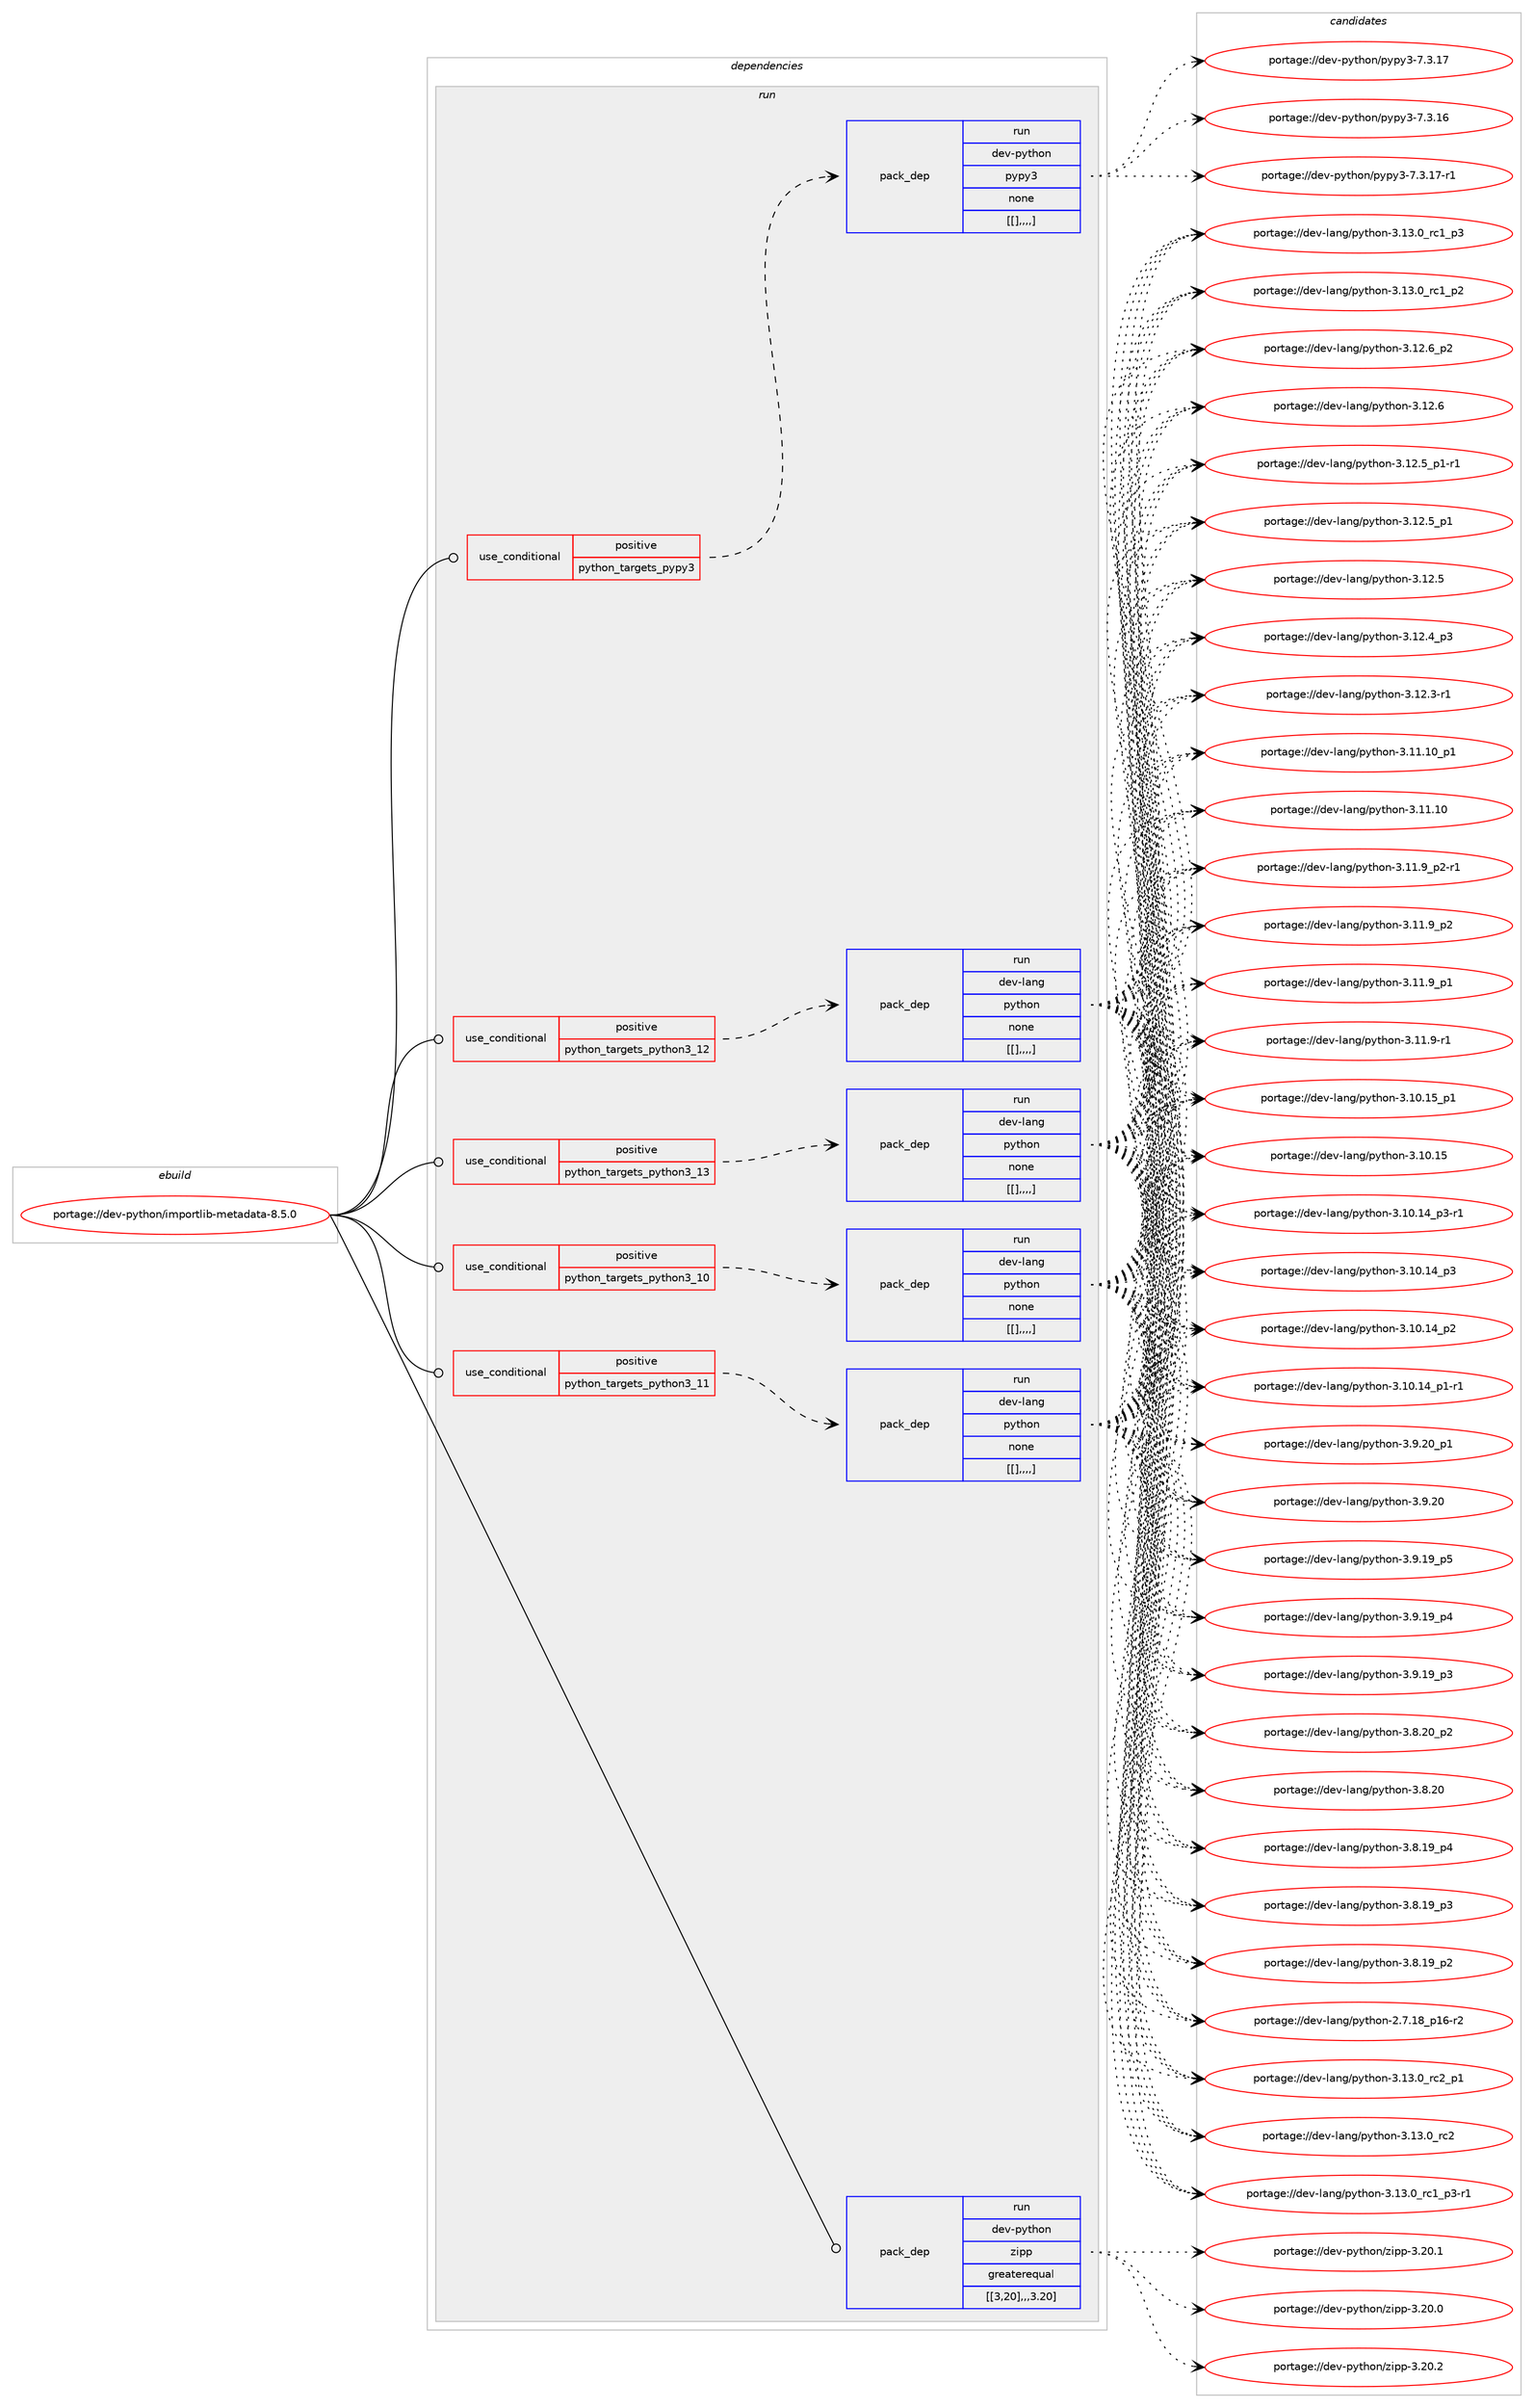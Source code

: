 digraph prolog {

# *************
# Graph options
# *************

newrank=true;
concentrate=true;
compound=true;
graph [rankdir=LR,fontname=Helvetica,fontsize=10,ranksep=1.5];#, ranksep=2.5, nodesep=0.2];
edge  [arrowhead=vee];
node  [fontname=Helvetica,fontsize=10];

# **********
# The ebuild
# **********

subgraph cluster_leftcol {
color=gray;
label=<<i>ebuild</i>>;
id [label="portage://dev-python/importlib-metadata-8.5.0", color=red, width=4, href="../dev-python/importlib-metadata-8.5.0.svg"];
}

# ****************
# The dependencies
# ****************

subgraph cluster_midcol {
color=gray;
label=<<i>dependencies</i>>;
subgraph cluster_compile {
fillcolor="#eeeeee";
style=filled;
label=<<i>compile</i>>;
}
subgraph cluster_compileandrun {
fillcolor="#eeeeee";
style=filled;
label=<<i>compile and run</i>>;
}
subgraph cluster_run {
fillcolor="#eeeeee";
style=filled;
label=<<i>run</i>>;
subgraph cond34720 {
dependency149989 [label=<<TABLE BORDER="0" CELLBORDER="1" CELLSPACING="0" CELLPADDING="4"><TR><TD ROWSPAN="3" CELLPADDING="10">use_conditional</TD></TR><TR><TD>positive</TD></TR><TR><TD>python_targets_pypy3</TD></TR></TABLE>>, shape=none, color=red];
subgraph pack114055 {
dependency149990 [label=<<TABLE BORDER="0" CELLBORDER="1" CELLSPACING="0" CELLPADDING="4" WIDTH="220"><TR><TD ROWSPAN="6" CELLPADDING="30">pack_dep</TD></TR><TR><TD WIDTH="110">run</TD></TR><TR><TD>dev-python</TD></TR><TR><TD>pypy3</TD></TR><TR><TD>none</TD></TR><TR><TD>[[],,,,]</TD></TR></TABLE>>, shape=none, color=blue];
}
dependency149989:e -> dependency149990:w [weight=20,style="dashed",arrowhead="vee"];
}
id:e -> dependency149989:w [weight=20,style="solid",arrowhead="odot"];
subgraph cond34721 {
dependency149991 [label=<<TABLE BORDER="0" CELLBORDER="1" CELLSPACING="0" CELLPADDING="4"><TR><TD ROWSPAN="3" CELLPADDING="10">use_conditional</TD></TR><TR><TD>positive</TD></TR><TR><TD>python_targets_python3_10</TD></TR></TABLE>>, shape=none, color=red];
subgraph pack114056 {
dependency149992 [label=<<TABLE BORDER="0" CELLBORDER="1" CELLSPACING="0" CELLPADDING="4" WIDTH="220"><TR><TD ROWSPAN="6" CELLPADDING="30">pack_dep</TD></TR><TR><TD WIDTH="110">run</TD></TR><TR><TD>dev-lang</TD></TR><TR><TD>python</TD></TR><TR><TD>none</TD></TR><TR><TD>[[],,,,]</TD></TR></TABLE>>, shape=none, color=blue];
}
dependency149991:e -> dependency149992:w [weight=20,style="dashed",arrowhead="vee"];
}
id:e -> dependency149991:w [weight=20,style="solid",arrowhead="odot"];
subgraph cond34722 {
dependency149993 [label=<<TABLE BORDER="0" CELLBORDER="1" CELLSPACING="0" CELLPADDING="4"><TR><TD ROWSPAN="3" CELLPADDING="10">use_conditional</TD></TR><TR><TD>positive</TD></TR><TR><TD>python_targets_python3_11</TD></TR></TABLE>>, shape=none, color=red];
subgraph pack114057 {
dependency149994 [label=<<TABLE BORDER="0" CELLBORDER="1" CELLSPACING="0" CELLPADDING="4" WIDTH="220"><TR><TD ROWSPAN="6" CELLPADDING="30">pack_dep</TD></TR><TR><TD WIDTH="110">run</TD></TR><TR><TD>dev-lang</TD></TR><TR><TD>python</TD></TR><TR><TD>none</TD></TR><TR><TD>[[],,,,]</TD></TR></TABLE>>, shape=none, color=blue];
}
dependency149993:e -> dependency149994:w [weight=20,style="dashed",arrowhead="vee"];
}
id:e -> dependency149993:w [weight=20,style="solid",arrowhead="odot"];
subgraph cond34723 {
dependency149995 [label=<<TABLE BORDER="0" CELLBORDER="1" CELLSPACING="0" CELLPADDING="4"><TR><TD ROWSPAN="3" CELLPADDING="10">use_conditional</TD></TR><TR><TD>positive</TD></TR><TR><TD>python_targets_python3_12</TD></TR></TABLE>>, shape=none, color=red];
subgraph pack114058 {
dependency149996 [label=<<TABLE BORDER="0" CELLBORDER="1" CELLSPACING="0" CELLPADDING="4" WIDTH="220"><TR><TD ROWSPAN="6" CELLPADDING="30">pack_dep</TD></TR><TR><TD WIDTH="110">run</TD></TR><TR><TD>dev-lang</TD></TR><TR><TD>python</TD></TR><TR><TD>none</TD></TR><TR><TD>[[],,,,]</TD></TR></TABLE>>, shape=none, color=blue];
}
dependency149995:e -> dependency149996:w [weight=20,style="dashed",arrowhead="vee"];
}
id:e -> dependency149995:w [weight=20,style="solid",arrowhead="odot"];
subgraph cond34724 {
dependency149997 [label=<<TABLE BORDER="0" CELLBORDER="1" CELLSPACING="0" CELLPADDING="4"><TR><TD ROWSPAN="3" CELLPADDING="10">use_conditional</TD></TR><TR><TD>positive</TD></TR><TR><TD>python_targets_python3_13</TD></TR></TABLE>>, shape=none, color=red];
subgraph pack114059 {
dependency149998 [label=<<TABLE BORDER="0" CELLBORDER="1" CELLSPACING="0" CELLPADDING="4" WIDTH="220"><TR><TD ROWSPAN="6" CELLPADDING="30">pack_dep</TD></TR><TR><TD WIDTH="110">run</TD></TR><TR><TD>dev-lang</TD></TR><TR><TD>python</TD></TR><TR><TD>none</TD></TR><TR><TD>[[],,,,]</TD></TR></TABLE>>, shape=none, color=blue];
}
dependency149997:e -> dependency149998:w [weight=20,style="dashed",arrowhead="vee"];
}
id:e -> dependency149997:w [weight=20,style="solid",arrowhead="odot"];
subgraph pack114060 {
dependency149999 [label=<<TABLE BORDER="0" CELLBORDER="1" CELLSPACING="0" CELLPADDING="4" WIDTH="220"><TR><TD ROWSPAN="6" CELLPADDING="30">pack_dep</TD></TR><TR><TD WIDTH="110">run</TD></TR><TR><TD>dev-python</TD></TR><TR><TD>zipp</TD></TR><TR><TD>greaterequal</TD></TR><TR><TD>[[3,20],,,3.20]</TD></TR></TABLE>>, shape=none, color=blue];
}
id:e -> dependency149999:w [weight=20,style="solid",arrowhead="odot"];
}
}

# **************
# The candidates
# **************

subgraph cluster_choices {
rank=same;
color=gray;
label=<<i>candidates</i>>;

subgraph choice114055 {
color=black;
nodesep=1;
choice100101118451121211161041111104711212111212151455546514649554511449 [label="portage://dev-python/pypy3-7.3.17-r1", color=red, width=4,href="../dev-python/pypy3-7.3.17-r1.svg"];
choice10010111845112121116104111110471121211121215145554651464955 [label="portage://dev-python/pypy3-7.3.17", color=red, width=4,href="../dev-python/pypy3-7.3.17.svg"];
choice10010111845112121116104111110471121211121215145554651464954 [label="portage://dev-python/pypy3-7.3.16", color=red, width=4,href="../dev-python/pypy3-7.3.16.svg"];
dependency149990:e -> choice100101118451121211161041111104711212111212151455546514649554511449:w [style=dotted,weight="100"];
dependency149990:e -> choice10010111845112121116104111110471121211121215145554651464955:w [style=dotted,weight="100"];
dependency149990:e -> choice10010111845112121116104111110471121211121215145554651464954:w [style=dotted,weight="100"];
}
subgraph choice114056 {
color=black;
nodesep=1;
choice100101118451089711010347112121116104111110455146495146489511499509511249 [label="portage://dev-lang/python-3.13.0_rc2_p1", color=red, width=4,href="../dev-lang/python-3.13.0_rc2_p1.svg"];
choice10010111845108971101034711212111610411111045514649514648951149950 [label="portage://dev-lang/python-3.13.0_rc2", color=red, width=4,href="../dev-lang/python-3.13.0_rc2.svg"];
choice1001011184510897110103471121211161041111104551464951464895114994995112514511449 [label="portage://dev-lang/python-3.13.0_rc1_p3-r1", color=red, width=4,href="../dev-lang/python-3.13.0_rc1_p3-r1.svg"];
choice100101118451089711010347112121116104111110455146495146489511499499511251 [label="portage://dev-lang/python-3.13.0_rc1_p3", color=red, width=4,href="../dev-lang/python-3.13.0_rc1_p3.svg"];
choice100101118451089711010347112121116104111110455146495146489511499499511250 [label="portage://dev-lang/python-3.13.0_rc1_p2", color=red, width=4,href="../dev-lang/python-3.13.0_rc1_p2.svg"];
choice100101118451089711010347112121116104111110455146495046549511250 [label="portage://dev-lang/python-3.12.6_p2", color=red, width=4,href="../dev-lang/python-3.12.6_p2.svg"];
choice10010111845108971101034711212111610411111045514649504654 [label="portage://dev-lang/python-3.12.6", color=red, width=4,href="../dev-lang/python-3.12.6.svg"];
choice1001011184510897110103471121211161041111104551464950465395112494511449 [label="portage://dev-lang/python-3.12.5_p1-r1", color=red, width=4,href="../dev-lang/python-3.12.5_p1-r1.svg"];
choice100101118451089711010347112121116104111110455146495046539511249 [label="portage://dev-lang/python-3.12.5_p1", color=red, width=4,href="../dev-lang/python-3.12.5_p1.svg"];
choice10010111845108971101034711212111610411111045514649504653 [label="portage://dev-lang/python-3.12.5", color=red, width=4,href="../dev-lang/python-3.12.5.svg"];
choice100101118451089711010347112121116104111110455146495046529511251 [label="portage://dev-lang/python-3.12.4_p3", color=red, width=4,href="../dev-lang/python-3.12.4_p3.svg"];
choice100101118451089711010347112121116104111110455146495046514511449 [label="portage://dev-lang/python-3.12.3-r1", color=red, width=4,href="../dev-lang/python-3.12.3-r1.svg"];
choice10010111845108971101034711212111610411111045514649494649489511249 [label="portage://dev-lang/python-3.11.10_p1", color=red, width=4,href="../dev-lang/python-3.11.10_p1.svg"];
choice1001011184510897110103471121211161041111104551464949464948 [label="portage://dev-lang/python-3.11.10", color=red, width=4,href="../dev-lang/python-3.11.10.svg"];
choice1001011184510897110103471121211161041111104551464949465795112504511449 [label="portage://dev-lang/python-3.11.9_p2-r1", color=red, width=4,href="../dev-lang/python-3.11.9_p2-r1.svg"];
choice100101118451089711010347112121116104111110455146494946579511250 [label="portage://dev-lang/python-3.11.9_p2", color=red, width=4,href="../dev-lang/python-3.11.9_p2.svg"];
choice100101118451089711010347112121116104111110455146494946579511249 [label="portage://dev-lang/python-3.11.9_p1", color=red, width=4,href="../dev-lang/python-3.11.9_p1.svg"];
choice100101118451089711010347112121116104111110455146494946574511449 [label="portage://dev-lang/python-3.11.9-r1", color=red, width=4,href="../dev-lang/python-3.11.9-r1.svg"];
choice10010111845108971101034711212111610411111045514649484649539511249 [label="portage://dev-lang/python-3.10.15_p1", color=red, width=4,href="../dev-lang/python-3.10.15_p1.svg"];
choice1001011184510897110103471121211161041111104551464948464953 [label="portage://dev-lang/python-3.10.15", color=red, width=4,href="../dev-lang/python-3.10.15.svg"];
choice100101118451089711010347112121116104111110455146494846495295112514511449 [label="portage://dev-lang/python-3.10.14_p3-r1", color=red, width=4,href="../dev-lang/python-3.10.14_p3-r1.svg"];
choice10010111845108971101034711212111610411111045514649484649529511251 [label="portage://dev-lang/python-3.10.14_p3", color=red, width=4,href="../dev-lang/python-3.10.14_p3.svg"];
choice10010111845108971101034711212111610411111045514649484649529511250 [label="portage://dev-lang/python-3.10.14_p2", color=red, width=4,href="../dev-lang/python-3.10.14_p2.svg"];
choice100101118451089711010347112121116104111110455146494846495295112494511449 [label="portage://dev-lang/python-3.10.14_p1-r1", color=red, width=4,href="../dev-lang/python-3.10.14_p1-r1.svg"];
choice100101118451089711010347112121116104111110455146574650489511249 [label="portage://dev-lang/python-3.9.20_p1", color=red, width=4,href="../dev-lang/python-3.9.20_p1.svg"];
choice10010111845108971101034711212111610411111045514657465048 [label="portage://dev-lang/python-3.9.20", color=red, width=4,href="../dev-lang/python-3.9.20.svg"];
choice100101118451089711010347112121116104111110455146574649579511253 [label="portage://dev-lang/python-3.9.19_p5", color=red, width=4,href="../dev-lang/python-3.9.19_p5.svg"];
choice100101118451089711010347112121116104111110455146574649579511252 [label="portage://dev-lang/python-3.9.19_p4", color=red, width=4,href="../dev-lang/python-3.9.19_p4.svg"];
choice100101118451089711010347112121116104111110455146574649579511251 [label="portage://dev-lang/python-3.9.19_p3", color=red, width=4,href="../dev-lang/python-3.9.19_p3.svg"];
choice100101118451089711010347112121116104111110455146564650489511250 [label="portage://dev-lang/python-3.8.20_p2", color=red, width=4,href="../dev-lang/python-3.8.20_p2.svg"];
choice10010111845108971101034711212111610411111045514656465048 [label="portage://dev-lang/python-3.8.20", color=red, width=4,href="../dev-lang/python-3.8.20.svg"];
choice100101118451089711010347112121116104111110455146564649579511252 [label="portage://dev-lang/python-3.8.19_p4", color=red, width=4,href="../dev-lang/python-3.8.19_p4.svg"];
choice100101118451089711010347112121116104111110455146564649579511251 [label="portage://dev-lang/python-3.8.19_p3", color=red, width=4,href="../dev-lang/python-3.8.19_p3.svg"];
choice100101118451089711010347112121116104111110455146564649579511250 [label="portage://dev-lang/python-3.8.19_p2", color=red, width=4,href="../dev-lang/python-3.8.19_p2.svg"];
choice100101118451089711010347112121116104111110455046554649569511249544511450 [label="portage://dev-lang/python-2.7.18_p16-r2", color=red, width=4,href="../dev-lang/python-2.7.18_p16-r2.svg"];
dependency149992:e -> choice100101118451089711010347112121116104111110455146495146489511499509511249:w [style=dotted,weight="100"];
dependency149992:e -> choice10010111845108971101034711212111610411111045514649514648951149950:w [style=dotted,weight="100"];
dependency149992:e -> choice1001011184510897110103471121211161041111104551464951464895114994995112514511449:w [style=dotted,weight="100"];
dependency149992:e -> choice100101118451089711010347112121116104111110455146495146489511499499511251:w [style=dotted,weight="100"];
dependency149992:e -> choice100101118451089711010347112121116104111110455146495146489511499499511250:w [style=dotted,weight="100"];
dependency149992:e -> choice100101118451089711010347112121116104111110455146495046549511250:w [style=dotted,weight="100"];
dependency149992:e -> choice10010111845108971101034711212111610411111045514649504654:w [style=dotted,weight="100"];
dependency149992:e -> choice1001011184510897110103471121211161041111104551464950465395112494511449:w [style=dotted,weight="100"];
dependency149992:e -> choice100101118451089711010347112121116104111110455146495046539511249:w [style=dotted,weight="100"];
dependency149992:e -> choice10010111845108971101034711212111610411111045514649504653:w [style=dotted,weight="100"];
dependency149992:e -> choice100101118451089711010347112121116104111110455146495046529511251:w [style=dotted,weight="100"];
dependency149992:e -> choice100101118451089711010347112121116104111110455146495046514511449:w [style=dotted,weight="100"];
dependency149992:e -> choice10010111845108971101034711212111610411111045514649494649489511249:w [style=dotted,weight="100"];
dependency149992:e -> choice1001011184510897110103471121211161041111104551464949464948:w [style=dotted,weight="100"];
dependency149992:e -> choice1001011184510897110103471121211161041111104551464949465795112504511449:w [style=dotted,weight="100"];
dependency149992:e -> choice100101118451089711010347112121116104111110455146494946579511250:w [style=dotted,weight="100"];
dependency149992:e -> choice100101118451089711010347112121116104111110455146494946579511249:w [style=dotted,weight="100"];
dependency149992:e -> choice100101118451089711010347112121116104111110455146494946574511449:w [style=dotted,weight="100"];
dependency149992:e -> choice10010111845108971101034711212111610411111045514649484649539511249:w [style=dotted,weight="100"];
dependency149992:e -> choice1001011184510897110103471121211161041111104551464948464953:w [style=dotted,weight="100"];
dependency149992:e -> choice100101118451089711010347112121116104111110455146494846495295112514511449:w [style=dotted,weight="100"];
dependency149992:e -> choice10010111845108971101034711212111610411111045514649484649529511251:w [style=dotted,weight="100"];
dependency149992:e -> choice10010111845108971101034711212111610411111045514649484649529511250:w [style=dotted,weight="100"];
dependency149992:e -> choice100101118451089711010347112121116104111110455146494846495295112494511449:w [style=dotted,weight="100"];
dependency149992:e -> choice100101118451089711010347112121116104111110455146574650489511249:w [style=dotted,weight="100"];
dependency149992:e -> choice10010111845108971101034711212111610411111045514657465048:w [style=dotted,weight="100"];
dependency149992:e -> choice100101118451089711010347112121116104111110455146574649579511253:w [style=dotted,weight="100"];
dependency149992:e -> choice100101118451089711010347112121116104111110455146574649579511252:w [style=dotted,weight="100"];
dependency149992:e -> choice100101118451089711010347112121116104111110455146574649579511251:w [style=dotted,weight="100"];
dependency149992:e -> choice100101118451089711010347112121116104111110455146564650489511250:w [style=dotted,weight="100"];
dependency149992:e -> choice10010111845108971101034711212111610411111045514656465048:w [style=dotted,weight="100"];
dependency149992:e -> choice100101118451089711010347112121116104111110455146564649579511252:w [style=dotted,weight="100"];
dependency149992:e -> choice100101118451089711010347112121116104111110455146564649579511251:w [style=dotted,weight="100"];
dependency149992:e -> choice100101118451089711010347112121116104111110455146564649579511250:w [style=dotted,weight="100"];
dependency149992:e -> choice100101118451089711010347112121116104111110455046554649569511249544511450:w [style=dotted,weight="100"];
}
subgraph choice114057 {
color=black;
nodesep=1;
choice100101118451089711010347112121116104111110455146495146489511499509511249 [label="portage://dev-lang/python-3.13.0_rc2_p1", color=red, width=4,href="../dev-lang/python-3.13.0_rc2_p1.svg"];
choice10010111845108971101034711212111610411111045514649514648951149950 [label="portage://dev-lang/python-3.13.0_rc2", color=red, width=4,href="../dev-lang/python-3.13.0_rc2.svg"];
choice1001011184510897110103471121211161041111104551464951464895114994995112514511449 [label="portage://dev-lang/python-3.13.0_rc1_p3-r1", color=red, width=4,href="../dev-lang/python-3.13.0_rc1_p3-r1.svg"];
choice100101118451089711010347112121116104111110455146495146489511499499511251 [label="portage://dev-lang/python-3.13.0_rc1_p3", color=red, width=4,href="../dev-lang/python-3.13.0_rc1_p3.svg"];
choice100101118451089711010347112121116104111110455146495146489511499499511250 [label="portage://dev-lang/python-3.13.0_rc1_p2", color=red, width=4,href="../dev-lang/python-3.13.0_rc1_p2.svg"];
choice100101118451089711010347112121116104111110455146495046549511250 [label="portage://dev-lang/python-3.12.6_p2", color=red, width=4,href="../dev-lang/python-3.12.6_p2.svg"];
choice10010111845108971101034711212111610411111045514649504654 [label="portage://dev-lang/python-3.12.6", color=red, width=4,href="../dev-lang/python-3.12.6.svg"];
choice1001011184510897110103471121211161041111104551464950465395112494511449 [label="portage://dev-lang/python-3.12.5_p1-r1", color=red, width=4,href="../dev-lang/python-3.12.5_p1-r1.svg"];
choice100101118451089711010347112121116104111110455146495046539511249 [label="portage://dev-lang/python-3.12.5_p1", color=red, width=4,href="../dev-lang/python-3.12.5_p1.svg"];
choice10010111845108971101034711212111610411111045514649504653 [label="portage://dev-lang/python-3.12.5", color=red, width=4,href="../dev-lang/python-3.12.5.svg"];
choice100101118451089711010347112121116104111110455146495046529511251 [label="portage://dev-lang/python-3.12.4_p3", color=red, width=4,href="../dev-lang/python-3.12.4_p3.svg"];
choice100101118451089711010347112121116104111110455146495046514511449 [label="portage://dev-lang/python-3.12.3-r1", color=red, width=4,href="../dev-lang/python-3.12.3-r1.svg"];
choice10010111845108971101034711212111610411111045514649494649489511249 [label="portage://dev-lang/python-3.11.10_p1", color=red, width=4,href="../dev-lang/python-3.11.10_p1.svg"];
choice1001011184510897110103471121211161041111104551464949464948 [label="portage://dev-lang/python-3.11.10", color=red, width=4,href="../dev-lang/python-3.11.10.svg"];
choice1001011184510897110103471121211161041111104551464949465795112504511449 [label="portage://dev-lang/python-3.11.9_p2-r1", color=red, width=4,href="../dev-lang/python-3.11.9_p2-r1.svg"];
choice100101118451089711010347112121116104111110455146494946579511250 [label="portage://dev-lang/python-3.11.9_p2", color=red, width=4,href="../dev-lang/python-3.11.9_p2.svg"];
choice100101118451089711010347112121116104111110455146494946579511249 [label="portage://dev-lang/python-3.11.9_p1", color=red, width=4,href="../dev-lang/python-3.11.9_p1.svg"];
choice100101118451089711010347112121116104111110455146494946574511449 [label="portage://dev-lang/python-3.11.9-r1", color=red, width=4,href="../dev-lang/python-3.11.9-r1.svg"];
choice10010111845108971101034711212111610411111045514649484649539511249 [label="portage://dev-lang/python-3.10.15_p1", color=red, width=4,href="../dev-lang/python-3.10.15_p1.svg"];
choice1001011184510897110103471121211161041111104551464948464953 [label="portage://dev-lang/python-3.10.15", color=red, width=4,href="../dev-lang/python-3.10.15.svg"];
choice100101118451089711010347112121116104111110455146494846495295112514511449 [label="portage://dev-lang/python-3.10.14_p3-r1", color=red, width=4,href="../dev-lang/python-3.10.14_p3-r1.svg"];
choice10010111845108971101034711212111610411111045514649484649529511251 [label="portage://dev-lang/python-3.10.14_p3", color=red, width=4,href="../dev-lang/python-3.10.14_p3.svg"];
choice10010111845108971101034711212111610411111045514649484649529511250 [label="portage://dev-lang/python-3.10.14_p2", color=red, width=4,href="../dev-lang/python-3.10.14_p2.svg"];
choice100101118451089711010347112121116104111110455146494846495295112494511449 [label="portage://dev-lang/python-3.10.14_p1-r1", color=red, width=4,href="../dev-lang/python-3.10.14_p1-r1.svg"];
choice100101118451089711010347112121116104111110455146574650489511249 [label="portage://dev-lang/python-3.9.20_p1", color=red, width=4,href="../dev-lang/python-3.9.20_p1.svg"];
choice10010111845108971101034711212111610411111045514657465048 [label="portage://dev-lang/python-3.9.20", color=red, width=4,href="../dev-lang/python-3.9.20.svg"];
choice100101118451089711010347112121116104111110455146574649579511253 [label="portage://dev-lang/python-3.9.19_p5", color=red, width=4,href="../dev-lang/python-3.9.19_p5.svg"];
choice100101118451089711010347112121116104111110455146574649579511252 [label="portage://dev-lang/python-3.9.19_p4", color=red, width=4,href="../dev-lang/python-3.9.19_p4.svg"];
choice100101118451089711010347112121116104111110455146574649579511251 [label="portage://dev-lang/python-3.9.19_p3", color=red, width=4,href="../dev-lang/python-3.9.19_p3.svg"];
choice100101118451089711010347112121116104111110455146564650489511250 [label="portage://dev-lang/python-3.8.20_p2", color=red, width=4,href="../dev-lang/python-3.8.20_p2.svg"];
choice10010111845108971101034711212111610411111045514656465048 [label="portage://dev-lang/python-3.8.20", color=red, width=4,href="../dev-lang/python-3.8.20.svg"];
choice100101118451089711010347112121116104111110455146564649579511252 [label="portage://dev-lang/python-3.8.19_p4", color=red, width=4,href="../dev-lang/python-3.8.19_p4.svg"];
choice100101118451089711010347112121116104111110455146564649579511251 [label="portage://dev-lang/python-3.8.19_p3", color=red, width=4,href="../dev-lang/python-3.8.19_p3.svg"];
choice100101118451089711010347112121116104111110455146564649579511250 [label="portage://dev-lang/python-3.8.19_p2", color=red, width=4,href="../dev-lang/python-3.8.19_p2.svg"];
choice100101118451089711010347112121116104111110455046554649569511249544511450 [label="portage://dev-lang/python-2.7.18_p16-r2", color=red, width=4,href="../dev-lang/python-2.7.18_p16-r2.svg"];
dependency149994:e -> choice100101118451089711010347112121116104111110455146495146489511499509511249:w [style=dotted,weight="100"];
dependency149994:e -> choice10010111845108971101034711212111610411111045514649514648951149950:w [style=dotted,weight="100"];
dependency149994:e -> choice1001011184510897110103471121211161041111104551464951464895114994995112514511449:w [style=dotted,weight="100"];
dependency149994:e -> choice100101118451089711010347112121116104111110455146495146489511499499511251:w [style=dotted,weight="100"];
dependency149994:e -> choice100101118451089711010347112121116104111110455146495146489511499499511250:w [style=dotted,weight="100"];
dependency149994:e -> choice100101118451089711010347112121116104111110455146495046549511250:w [style=dotted,weight="100"];
dependency149994:e -> choice10010111845108971101034711212111610411111045514649504654:w [style=dotted,weight="100"];
dependency149994:e -> choice1001011184510897110103471121211161041111104551464950465395112494511449:w [style=dotted,weight="100"];
dependency149994:e -> choice100101118451089711010347112121116104111110455146495046539511249:w [style=dotted,weight="100"];
dependency149994:e -> choice10010111845108971101034711212111610411111045514649504653:w [style=dotted,weight="100"];
dependency149994:e -> choice100101118451089711010347112121116104111110455146495046529511251:w [style=dotted,weight="100"];
dependency149994:e -> choice100101118451089711010347112121116104111110455146495046514511449:w [style=dotted,weight="100"];
dependency149994:e -> choice10010111845108971101034711212111610411111045514649494649489511249:w [style=dotted,weight="100"];
dependency149994:e -> choice1001011184510897110103471121211161041111104551464949464948:w [style=dotted,weight="100"];
dependency149994:e -> choice1001011184510897110103471121211161041111104551464949465795112504511449:w [style=dotted,weight="100"];
dependency149994:e -> choice100101118451089711010347112121116104111110455146494946579511250:w [style=dotted,weight="100"];
dependency149994:e -> choice100101118451089711010347112121116104111110455146494946579511249:w [style=dotted,weight="100"];
dependency149994:e -> choice100101118451089711010347112121116104111110455146494946574511449:w [style=dotted,weight="100"];
dependency149994:e -> choice10010111845108971101034711212111610411111045514649484649539511249:w [style=dotted,weight="100"];
dependency149994:e -> choice1001011184510897110103471121211161041111104551464948464953:w [style=dotted,weight="100"];
dependency149994:e -> choice100101118451089711010347112121116104111110455146494846495295112514511449:w [style=dotted,weight="100"];
dependency149994:e -> choice10010111845108971101034711212111610411111045514649484649529511251:w [style=dotted,weight="100"];
dependency149994:e -> choice10010111845108971101034711212111610411111045514649484649529511250:w [style=dotted,weight="100"];
dependency149994:e -> choice100101118451089711010347112121116104111110455146494846495295112494511449:w [style=dotted,weight="100"];
dependency149994:e -> choice100101118451089711010347112121116104111110455146574650489511249:w [style=dotted,weight="100"];
dependency149994:e -> choice10010111845108971101034711212111610411111045514657465048:w [style=dotted,weight="100"];
dependency149994:e -> choice100101118451089711010347112121116104111110455146574649579511253:w [style=dotted,weight="100"];
dependency149994:e -> choice100101118451089711010347112121116104111110455146574649579511252:w [style=dotted,weight="100"];
dependency149994:e -> choice100101118451089711010347112121116104111110455146574649579511251:w [style=dotted,weight="100"];
dependency149994:e -> choice100101118451089711010347112121116104111110455146564650489511250:w [style=dotted,weight="100"];
dependency149994:e -> choice10010111845108971101034711212111610411111045514656465048:w [style=dotted,weight="100"];
dependency149994:e -> choice100101118451089711010347112121116104111110455146564649579511252:w [style=dotted,weight="100"];
dependency149994:e -> choice100101118451089711010347112121116104111110455146564649579511251:w [style=dotted,weight="100"];
dependency149994:e -> choice100101118451089711010347112121116104111110455146564649579511250:w [style=dotted,weight="100"];
dependency149994:e -> choice100101118451089711010347112121116104111110455046554649569511249544511450:w [style=dotted,weight="100"];
}
subgraph choice114058 {
color=black;
nodesep=1;
choice100101118451089711010347112121116104111110455146495146489511499509511249 [label="portage://dev-lang/python-3.13.0_rc2_p1", color=red, width=4,href="../dev-lang/python-3.13.0_rc2_p1.svg"];
choice10010111845108971101034711212111610411111045514649514648951149950 [label="portage://dev-lang/python-3.13.0_rc2", color=red, width=4,href="../dev-lang/python-3.13.0_rc2.svg"];
choice1001011184510897110103471121211161041111104551464951464895114994995112514511449 [label="portage://dev-lang/python-3.13.0_rc1_p3-r1", color=red, width=4,href="../dev-lang/python-3.13.0_rc1_p3-r1.svg"];
choice100101118451089711010347112121116104111110455146495146489511499499511251 [label="portage://dev-lang/python-3.13.0_rc1_p3", color=red, width=4,href="../dev-lang/python-3.13.0_rc1_p3.svg"];
choice100101118451089711010347112121116104111110455146495146489511499499511250 [label="portage://dev-lang/python-3.13.0_rc1_p2", color=red, width=4,href="../dev-lang/python-3.13.0_rc1_p2.svg"];
choice100101118451089711010347112121116104111110455146495046549511250 [label="portage://dev-lang/python-3.12.6_p2", color=red, width=4,href="../dev-lang/python-3.12.6_p2.svg"];
choice10010111845108971101034711212111610411111045514649504654 [label="portage://dev-lang/python-3.12.6", color=red, width=4,href="../dev-lang/python-3.12.6.svg"];
choice1001011184510897110103471121211161041111104551464950465395112494511449 [label="portage://dev-lang/python-3.12.5_p1-r1", color=red, width=4,href="../dev-lang/python-3.12.5_p1-r1.svg"];
choice100101118451089711010347112121116104111110455146495046539511249 [label="portage://dev-lang/python-3.12.5_p1", color=red, width=4,href="../dev-lang/python-3.12.5_p1.svg"];
choice10010111845108971101034711212111610411111045514649504653 [label="portage://dev-lang/python-3.12.5", color=red, width=4,href="../dev-lang/python-3.12.5.svg"];
choice100101118451089711010347112121116104111110455146495046529511251 [label="portage://dev-lang/python-3.12.4_p3", color=red, width=4,href="../dev-lang/python-3.12.4_p3.svg"];
choice100101118451089711010347112121116104111110455146495046514511449 [label="portage://dev-lang/python-3.12.3-r1", color=red, width=4,href="../dev-lang/python-3.12.3-r1.svg"];
choice10010111845108971101034711212111610411111045514649494649489511249 [label="portage://dev-lang/python-3.11.10_p1", color=red, width=4,href="../dev-lang/python-3.11.10_p1.svg"];
choice1001011184510897110103471121211161041111104551464949464948 [label="portage://dev-lang/python-3.11.10", color=red, width=4,href="../dev-lang/python-3.11.10.svg"];
choice1001011184510897110103471121211161041111104551464949465795112504511449 [label="portage://dev-lang/python-3.11.9_p2-r1", color=red, width=4,href="../dev-lang/python-3.11.9_p2-r1.svg"];
choice100101118451089711010347112121116104111110455146494946579511250 [label="portage://dev-lang/python-3.11.9_p2", color=red, width=4,href="../dev-lang/python-3.11.9_p2.svg"];
choice100101118451089711010347112121116104111110455146494946579511249 [label="portage://dev-lang/python-3.11.9_p1", color=red, width=4,href="../dev-lang/python-3.11.9_p1.svg"];
choice100101118451089711010347112121116104111110455146494946574511449 [label="portage://dev-lang/python-3.11.9-r1", color=red, width=4,href="../dev-lang/python-3.11.9-r1.svg"];
choice10010111845108971101034711212111610411111045514649484649539511249 [label="portage://dev-lang/python-3.10.15_p1", color=red, width=4,href="../dev-lang/python-3.10.15_p1.svg"];
choice1001011184510897110103471121211161041111104551464948464953 [label="portage://dev-lang/python-3.10.15", color=red, width=4,href="../dev-lang/python-3.10.15.svg"];
choice100101118451089711010347112121116104111110455146494846495295112514511449 [label="portage://dev-lang/python-3.10.14_p3-r1", color=red, width=4,href="../dev-lang/python-3.10.14_p3-r1.svg"];
choice10010111845108971101034711212111610411111045514649484649529511251 [label="portage://dev-lang/python-3.10.14_p3", color=red, width=4,href="../dev-lang/python-3.10.14_p3.svg"];
choice10010111845108971101034711212111610411111045514649484649529511250 [label="portage://dev-lang/python-3.10.14_p2", color=red, width=4,href="../dev-lang/python-3.10.14_p2.svg"];
choice100101118451089711010347112121116104111110455146494846495295112494511449 [label="portage://dev-lang/python-3.10.14_p1-r1", color=red, width=4,href="../dev-lang/python-3.10.14_p1-r1.svg"];
choice100101118451089711010347112121116104111110455146574650489511249 [label="portage://dev-lang/python-3.9.20_p1", color=red, width=4,href="../dev-lang/python-3.9.20_p1.svg"];
choice10010111845108971101034711212111610411111045514657465048 [label="portage://dev-lang/python-3.9.20", color=red, width=4,href="../dev-lang/python-3.9.20.svg"];
choice100101118451089711010347112121116104111110455146574649579511253 [label="portage://dev-lang/python-3.9.19_p5", color=red, width=4,href="../dev-lang/python-3.9.19_p5.svg"];
choice100101118451089711010347112121116104111110455146574649579511252 [label="portage://dev-lang/python-3.9.19_p4", color=red, width=4,href="../dev-lang/python-3.9.19_p4.svg"];
choice100101118451089711010347112121116104111110455146574649579511251 [label="portage://dev-lang/python-3.9.19_p3", color=red, width=4,href="../dev-lang/python-3.9.19_p3.svg"];
choice100101118451089711010347112121116104111110455146564650489511250 [label="portage://dev-lang/python-3.8.20_p2", color=red, width=4,href="../dev-lang/python-3.8.20_p2.svg"];
choice10010111845108971101034711212111610411111045514656465048 [label="portage://dev-lang/python-3.8.20", color=red, width=4,href="../dev-lang/python-3.8.20.svg"];
choice100101118451089711010347112121116104111110455146564649579511252 [label="portage://dev-lang/python-3.8.19_p4", color=red, width=4,href="../dev-lang/python-3.8.19_p4.svg"];
choice100101118451089711010347112121116104111110455146564649579511251 [label="portage://dev-lang/python-3.8.19_p3", color=red, width=4,href="../dev-lang/python-3.8.19_p3.svg"];
choice100101118451089711010347112121116104111110455146564649579511250 [label="portage://dev-lang/python-3.8.19_p2", color=red, width=4,href="../dev-lang/python-3.8.19_p2.svg"];
choice100101118451089711010347112121116104111110455046554649569511249544511450 [label="portage://dev-lang/python-2.7.18_p16-r2", color=red, width=4,href="../dev-lang/python-2.7.18_p16-r2.svg"];
dependency149996:e -> choice100101118451089711010347112121116104111110455146495146489511499509511249:w [style=dotted,weight="100"];
dependency149996:e -> choice10010111845108971101034711212111610411111045514649514648951149950:w [style=dotted,weight="100"];
dependency149996:e -> choice1001011184510897110103471121211161041111104551464951464895114994995112514511449:w [style=dotted,weight="100"];
dependency149996:e -> choice100101118451089711010347112121116104111110455146495146489511499499511251:w [style=dotted,weight="100"];
dependency149996:e -> choice100101118451089711010347112121116104111110455146495146489511499499511250:w [style=dotted,weight="100"];
dependency149996:e -> choice100101118451089711010347112121116104111110455146495046549511250:w [style=dotted,weight="100"];
dependency149996:e -> choice10010111845108971101034711212111610411111045514649504654:w [style=dotted,weight="100"];
dependency149996:e -> choice1001011184510897110103471121211161041111104551464950465395112494511449:w [style=dotted,weight="100"];
dependency149996:e -> choice100101118451089711010347112121116104111110455146495046539511249:w [style=dotted,weight="100"];
dependency149996:e -> choice10010111845108971101034711212111610411111045514649504653:w [style=dotted,weight="100"];
dependency149996:e -> choice100101118451089711010347112121116104111110455146495046529511251:w [style=dotted,weight="100"];
dependency149996:e -> choice100101118451089711010347112121116104111110455146495046514511449:w [style=dotted,weight="100"];
dependency149996:e -> choice10010111845108971101034711212111610411111045514649494649489511249:w [style=dotted,weight="100"];
dependency149996:e -> choice1001011184510897110103471121211161041111104551464949464948:w [style=dotted,weight="100"];
dependency149996:e -> choice1001011184510897110103471121211161041111104551464949465795112504511449:w [style=dotted,weight="100"];
dependency149996:e -> choice100101118451089711010347112121116104111110455146494946579511250:w [style=dotted,weight="100"];
dependency149996:e -> choice100101118451089711010347112121116104111110455146494946579511249:w [style=dotted,weight="100"];
dependency149996:e -> choice100101118451089711010347112121116104111110455146494946574511449:w [style=dotted,weight="100"];
dependency149996:e -> choice10010111845108971101034711212111610411111045514649484649539511249:w [style=dotted,weight="100"];
dependency149996:e -> choice1001011184510897110103471121211161041111104551464948464953:w [style=dotted,weight="100"];
dependency149996:e -> choice100101118451089711010347112121116104111110455146494846495295112514511449:w [style=dotted,weight="100"];
dependency149996:e -> choice10010111845108971101034711212111610411111045514649484649529511251:w [style=dotted,weight="100"];
dependency149996:e -> choice10010111845108971101034711212111610411111045514649484649529511250:w [style=dotted,weight="100"];
dependency149996:e -> choice100101118451089711010347112121116104111110455146494846495295112494511449:w [style=dotted,weight="100"];
dependency149996:e -> choice100101118451089711010347112121116104111110455146574650489511249:w [style=dotted,weight="100"];
dependency149996:e -> choice10010111845108971101034711212111610411111045514657465048:w [style=dotted,weight="100"];
dependency149996:e -> choice100101118451089711010347112121116104111110455146574649579511253:w [style=dotted,weight="100"];
dependency149996:e -> choice100101118451089711010347112121116104111110455146574649579511252:w [style=dotted,weight="100"];
dependency149996:e -> choice100101118451089711010347112121116104111110455146574649579511251:w [style=dotted,weight="100"];
dependency149996:e -> choice100101118451089711010347112121116104111110455146564650489511250:w [style=dotted,weight="100"];
dependency149996:e -> choice10010111845108971101034711212111610411111045514656465048:w [style=dotted,weight="100"];
dependency149996:e -> choice100101118451089711010347112121116104111110455146564649579511252:w [style=dotted,weight="100"];
dependency149996:e -> choice100101118451089711010347112121116104111110455146564649579511251:w [style=dotted,weight="100"];
dependency149996:e -> choice100101118451089711010347112121116104111110455146564649579511250:w [style=dotted,weight="100"];
dependency149996:e -> choice100101118451089711010347112121116104111110455046554649569511249544511450:w [style=dotted,weight="100"];
}
subgraph choice114059 {
color=black;
nodesep=1;
choice100101118451089711010347112121116104111110455146495146489511499509511249 [label="portage://dev-lang/python-3.13.0_rc2_p1", color=red, width=4,href="../dev-lang/python-3.13.0_rc2_p1.svg"];
choice10010111845108971101034711212111610411111045514649514648951149950 [label="portage://dev-lang/python-3.13.0_rc2", color=red, width=4,href="../dev-lang/python-3.13.0_rc2.svg"];
choice1001011184510897110103471121211161041111104551464951464895114994995112514511449 [label="portage://dev-lang/python-3.13.0_rc1_p3-r1", color=red, width=4,href="../dev-lang/python-3.13.0_rc1_p3-r1.svg"];
choice100101118451089711010347112121116104111110455146495146489511499499511251 [label="portage://dev-lang/python-3.13.0_rc1_p3", color=red, width=4,href="../dev-lang/python-3.13.0_rc1_p3.svg"];
choice100101118451089711010347112121116104111110455146495146489511499499511250 [label="portage://dev-lang/python-3.13.0_rc1_p2", color=red, width=4,href="../dev-lang/python-3.13.0_rc1_p2.svg"];
choice100101118451089711010347112121116104111110455146495046549511250 [label="portage://dev-lang/python-3.12.6_p2", color=red, width=4,href="../dev-lang/python-3.12.6_p2.svg"];
choice10010111845108971101034711212111610411111045514649504654 [label="portage://dev-lang/python-3.12.6", color=red, width=4,href="../dev-lang/python-3.12.6.svg"];
choice1001011184510897110103471121211161041111104551464950465395112494511449 [label="portage://dev-lang/python-3.12.5_p1-r1", color=red, width=4,href="../dev-lang/python-3.12.5_p1-r1.svg"];
choice100101118451089711010347112121116104111110455146495046539511249 [label="portage://dev-lang/python-3.12.5_p1", color=red, width=4,href="../dev-lang/python-3.12.5_p1.svg"];
choice10010111845108971101034711212111610411111045514649504653 [label="portage://dev-lang/python-3.12.5", color=red, width=4,href="../dev-lang/python-3.12.5.svg"];
choice100101118451089711010347112121116104111110455146495046529511251 [label="portage://dev-lang/python-3.12.4_p3", color=red, width=4,href="../dev-lang/python-3.12.4_p3.svg"];
choice100101118451089711010347112121116104111110455146495046514511449 [label="portage://dev-lang/python-3.12.3-r1", color=red, width=4,href="../dev-lang/python-3.12.3-r1.svg"];
choice10010111845108971101034711212111610411111045514649494649489511249 [label="portage://dev-lang/python-3.11.10_p1", color=red, width=4,href="../dev-lang/python-3.11.10_p1.svg"];
choice1001011184510897110103471121211161041111104551464949464948 [label="portage://dev-lang/python-3.11.10", color=red, width=4,href="../dev-lang/python-3.11.10.svg"];
choice1001011184510897110103471121211161041111104551464949465795112504511449 [label="portage://dev-lang/python-3.11.9_p2-r1", color=red, width=4,href="../dev-lang/python-3.11.9_p2-r1.svg"];
choice100101118451089711010347112121116104111110455146494946579511250 [label="portage://dev-lang/python-3.11.9_p2", color=red, width=4,href="../dev-lang/python-3.11.9_p2.svg"];
choice100101118451089711010347112121116104111110455146494946579511249 [label="portage://dev-lang/python-3.11.9_p1", color=red, width=4,href="../dev-lang/python-3.11.9_p1.svg"];
choice100101118451089711010347112121116104111110455146494946574511449 [label="portage://dev-lang/python-3.11.9-r1", color=red, width=4,href="../dev-lang/python-3.11.9-r1.svg"];
choice10010111845108971101034711212111610411111045514649484649539511249 [label="portage://dev-lang/python-3.10.15_p1", color=red, width=4,href="../dev-lang/python-3.10.15_p1.svg"];
choice1001011184510897110103471121211161041111104551464948464953 [label="portage://dev-lang/python-3.10.15", color=red, width=4,href="../dev-lang/python-3.10.15.svg"];
choice100101118451089711010347112121116104111110455146494846495295112514511449 [label="portage://dev-lang/python-3.10.14_p3-r1", color=red, width=4,href="../dev-lang/python-3.10.14_p3-r1.svg"];
choice10010111845108971101034711212111610411111045514649484649529511251 [label="portage://dev-lang/python-3.10.14_p3", color=red, width=4,href="../dev-lang/python-3.10.14_p3.svg"];
choice10010111845108971101034711212111610411111045514649484649529511250 [label="portage://dev-lang/python-3.10.14_p2", color=red, width=4,href="../dev-lang/python-3.10.14_p2.svg"];
choice100101118451089711010347112121116104111110455146494846495295112494511449 [label="portage://dev-lang/python-3.10.14_p1-r1", color=red, width=4,href="../dev-lang/python-3.10.14_p1-r1.svg"];
choice100101118451089711010347112121116104111110455146574650489511249 [label="portage://dev-lang/python-3.9.20_p1", color=red, width=4,href="../dev-lang/python-3.9.20_p1.svg"];
choice10010111845108971101034711212111610411111045514657465048 [label="portage://dev-lang/python-3.9.20", color=red, width=4,href="../dev-lang/python-3.9.20.svg"];
choice100101118451089711010347112121116104111110455146574649579511253 [label="portage://dev-lang/python-3.9.19_p5", color=red, width=4,href="../dev-lang/python-3.9.19_p5.svg"];
choice100101118451089711010347112121116104111110455146574649579511252 [label="portage://dev-lang/python-3.9.19_p4", color=red, width=4,href="../dev-lang/python-3.9.19_p4.svg"];
choice100101118451089711010347112121116104111110455146574649579511251 [label="portage://dev-lang/python-3.9.19_p3", color=red, width=4,href="../dev-lang/python-3.9.19_p3.svg"];
choice100101118451089711010347112121116104111110455146564650489511250 [label="portage://dev-lang/python-3.8.20_p2", color=red, width=4,href="../dev-lang/python-3.8.20_p2.svg"];
choice10010111845108971101034711212111610411111045514656465048 [label="portage://dev-lang/python-3.8.20", color=red, width=4,href="../dev-lang/python-3.8.20.svg"];
choice100101118451089711010347112121116104111110455146564649579511252 [label="portage://dev-lang/python-3.8.19_p4", color=red, width=4,href="../dev-lang/python-3.8.19_p4.svg"];
choice100101118451089711010347112121116104111110455146564649579511251 [label="portage://dev-lang/python-3.8.19_p3", color=red, width=4,href="../dev-lang/python-3.8.19_p3.svg"];
choice100101118451089711010347112121116104111110455146564649579511250 [label="portage://dev-lang/python-3.8.19_p2", color=red, width=4,href="../dev-lang/python-3.8.19_p2.svg"];
choice100101118451089711010347112121116104111110455046554649569511249544511450 [label="portage://dev-lang/python-2.7.18_p16-r2", color=red, width=4,href="../dev-lang/python-2.7.18_p16-r2.svg"];
dependency149998:e -> choice100101118451089711010347112121116104111110455146495146489511499509511249:w [style=dotted,weight="100"];
dependency149998:e -> choice10010111845108971101034711212111610411111045514649514648951149950:w [style=dotted,weight="100"];
dependency149998:e -> choice1001011184510897110103471121211161041111104551464951464895114994995112514511449:w [style=dotted,weight="100"];
dependency149998:e -> choice100101118451089711010347112121116104111110455146495146489511499499511251:w [style=dotted,weight="100"];
dependency149998:e -> choice100101118451089711010347112121116104111110455146495146489511499499511250:w [style=dotted,weight="100"];
dependency149998:e -> choice100101118451089711010347112121116104111110455146495046549511250:w [style=dotted,weight="100"];
dependency149998:e -> choice10010111845108971101034711212111610411111045514649504654:w [style=dotted,weight="100"];
dependency149998:e -> choice1001011184510897110103471121211161041111104551464950465395112494511449:w [style=dotted,weight="100"];
dependency149998:e -> choice100101118451089711010347112121116104111110455146495046539511249:w [style=dotted,weight="100"];
dependency149998:e -> choice10010111845108971101034711212111610411111045514649504653:w [style=dotted,weight="100"];
dependency149998:e -> choice100101118451089711010347112121116104111110455146495046529511251:w [style=dotted,weight="100"];
dependency149998:e -> choice100101118451089711010347112121116104111110455146495046514511449:w [style=dotted,weight="100"];
dependency149998:e -> choice10010111845108971101034711212111610411111045514649494649489511249:w [style=dotted,weight="100"];
dependency149998:e -> choice1001011184510897110103471121211161041111104551464949464948:w [style=dotted,weight="100"];
dependency149998:e -> choice1001011184510897110103471121211161041111104551464949465795112504511449:w [style=dotted,weight="100"];
dependency149998:e -> choice100101118451089711010347112121116104111110455146494946579511250:w [style=dotted,weight="100"];
dependency149998:e -> choice100101118451089711010347112121116104111110455146494946579511249:w [style=dotted,weight="100"];
dependency149998:e -> choice100101118451089711010347112121116104111110455146494946574511449:w [style=dotted,weight="100"];
dependency149998:e -> choice10010111845108971101034711212111610411111045514649484649539511249:w [style=dotted,weight="100"];
dependency149998:e -> choice1001011184510897110103471121211161041111104551464948464953:w [style=dotted,weight="100"];
dependency149998:e -> choice100101118451089711010347112121116104111110455146494846495295112514511449:w [style=dotted,weight="100"];
dependency149998:e -> choice10010111845108971101034711212111610411111045514649484649529511251:w [style=dotted,weight="100"];
dependency149998:e -> choice10010111845108971101034711212111610411111045514649484649529511250:w [style=dotted,weight="100"];
dependency149998:e -> choice100101118451089711010347112121116104111110455146494846495295112494511449:w [style=dotted,weight="100"];
dependency149998:e -> choice100101118451089711010347112121116104111110455146574650489511249:w [style=dotted,weight="100"];
dependency149998:e -> choice10010111845108971101034711212111610411111045514657465048:w [style=dotted,weight="100"];
dependency149998:e -> choice100101118451089711010347112121116104111110455146574649579511253:w [style=dotted,weight="100"];
dependency149998:e -> choice100101118451089711010347112121116104111110455146574649579511252:w [style=dotted,weight="100"];
dependency149998:e -> choice100101118451089711010347112121116104111110455146574649579511251:w [style=dotted,weight="100"];
dependency149998:e -> choice100101118451089711010347112121116104111110455146564650489511250:w [style=dotted,weight="100"];
dependency149998:e -> choice10010111845108971101034711212111610411111045514656465048:w [style=dotted,weight="100"];
dependency149998:e -> choice100101118451089711010347112121116104111110455146564649579511252:w [style=dotted,weight="100"];
dependency149998:e -> choice100101118451089711010347112121116104111110455146564649579511251:w [style=dotted,weight="100"];
dependency149998:e -> choice100101118451089711010347112121116104111110455146564649579511250:w [style=dotted,weight="100"];
dependency149998:e -> choice100101118451089711010347112121116104111110455046554649569511249544511450:w [style=dotted,weight="100"];
}
subgraph choice114060 {
color=black;
nodesep=1;
choice100101118451121211161041111104712210511211245514650484650 [label="portage://dev-python/zipp-3.20.2", color=red, width=4,href="../dev-python/zipp-3.20.2.svg"];
choice100101118451121211161041111104712210511211245514650484649 [label="portage://dev-python/zipp-3.20.1", color=red, width=4,href="../dev-python/zipp-3.20.1.svg"];
choice100101118451121211161041111104712210511211245514650484648 [label="portage://dev-python/zipp-3.20.0", color=red, width=4,href="../dev-python/zipp-3.20.0.svg"];
dependency149999:e -> choice100101118451121211161041111104712210511211245514650484650:w [style=dotted,weight="100"];
dependency149999:e -> choice100101118451121211161041111104712210511211245514650484649:w [style=dotted,weight="100"];
dependency149999:e -> choice100101118451121211161041111104712210511211245514650484648:w [style=dotted,weight="100"];
}
}

}

